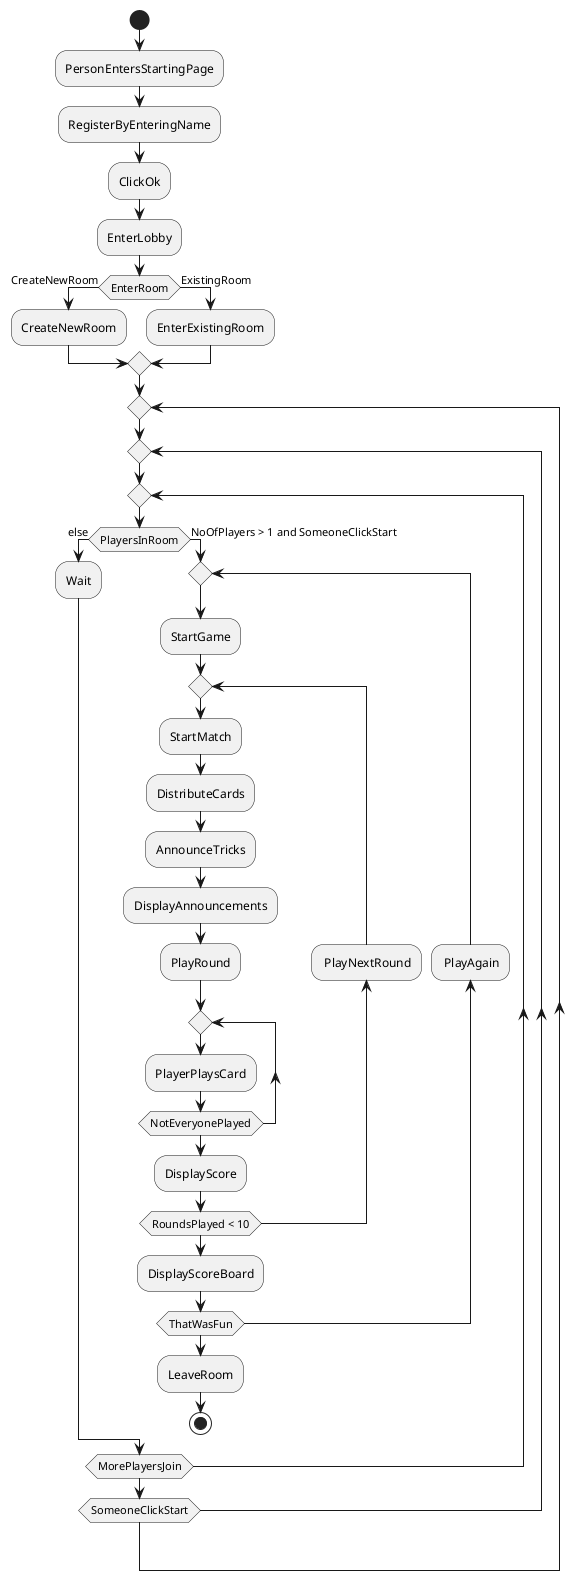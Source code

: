 @startuml
'https://plantuml.com/activity-diagram-beta

start
:PersonEntersStartingPage;
:RegisterByEnteringName;
:ClickOk;
:EnterLobby;
if (EnterRoom) then (CreateNewRoom)
    :CreateNewRoom;
else (ExistingRoom)
    :EnterExistingRoom;
endif
repeat
repeat
repeat
    if (PlayersInRoom) then (else)
        :Wait;
    else (NoOfPlayers > 1 and SomeoneClickStart)
        repeat
        :StartGame;
        repeat
            :StartMatch;
            :DistributeCards;
            :AnnounceTricks;
            :DisplayAnnouncements;
            :PlayRound;
            repeat
            :PlayerPlaysCard;
            repeat while (NotEveryonePlayed)
            :DisplayScore;
            backward: PlayNextRound;
        repeat while (RoundsPlayed < 10)
        :DisplayScoreBoard;
        backward: PlayAgain;
        repeat while (ThatWasFun)
        :LeaveRoom;
        stop
    endif
repeat while (MorePlayersJoin)
repeat while (SomeoneClickStart)

@enduml
